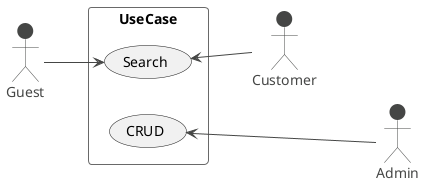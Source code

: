 @startuml lld
!theme vibrant
left to right direction
skinparam packageStyle rectangle
actor Guest
actor Customer
actor Admin
rectangle UseCase { 
Guest --> (Search)
(Search) <-- Customer
(CRUD) <--- Admin
}
@enduml